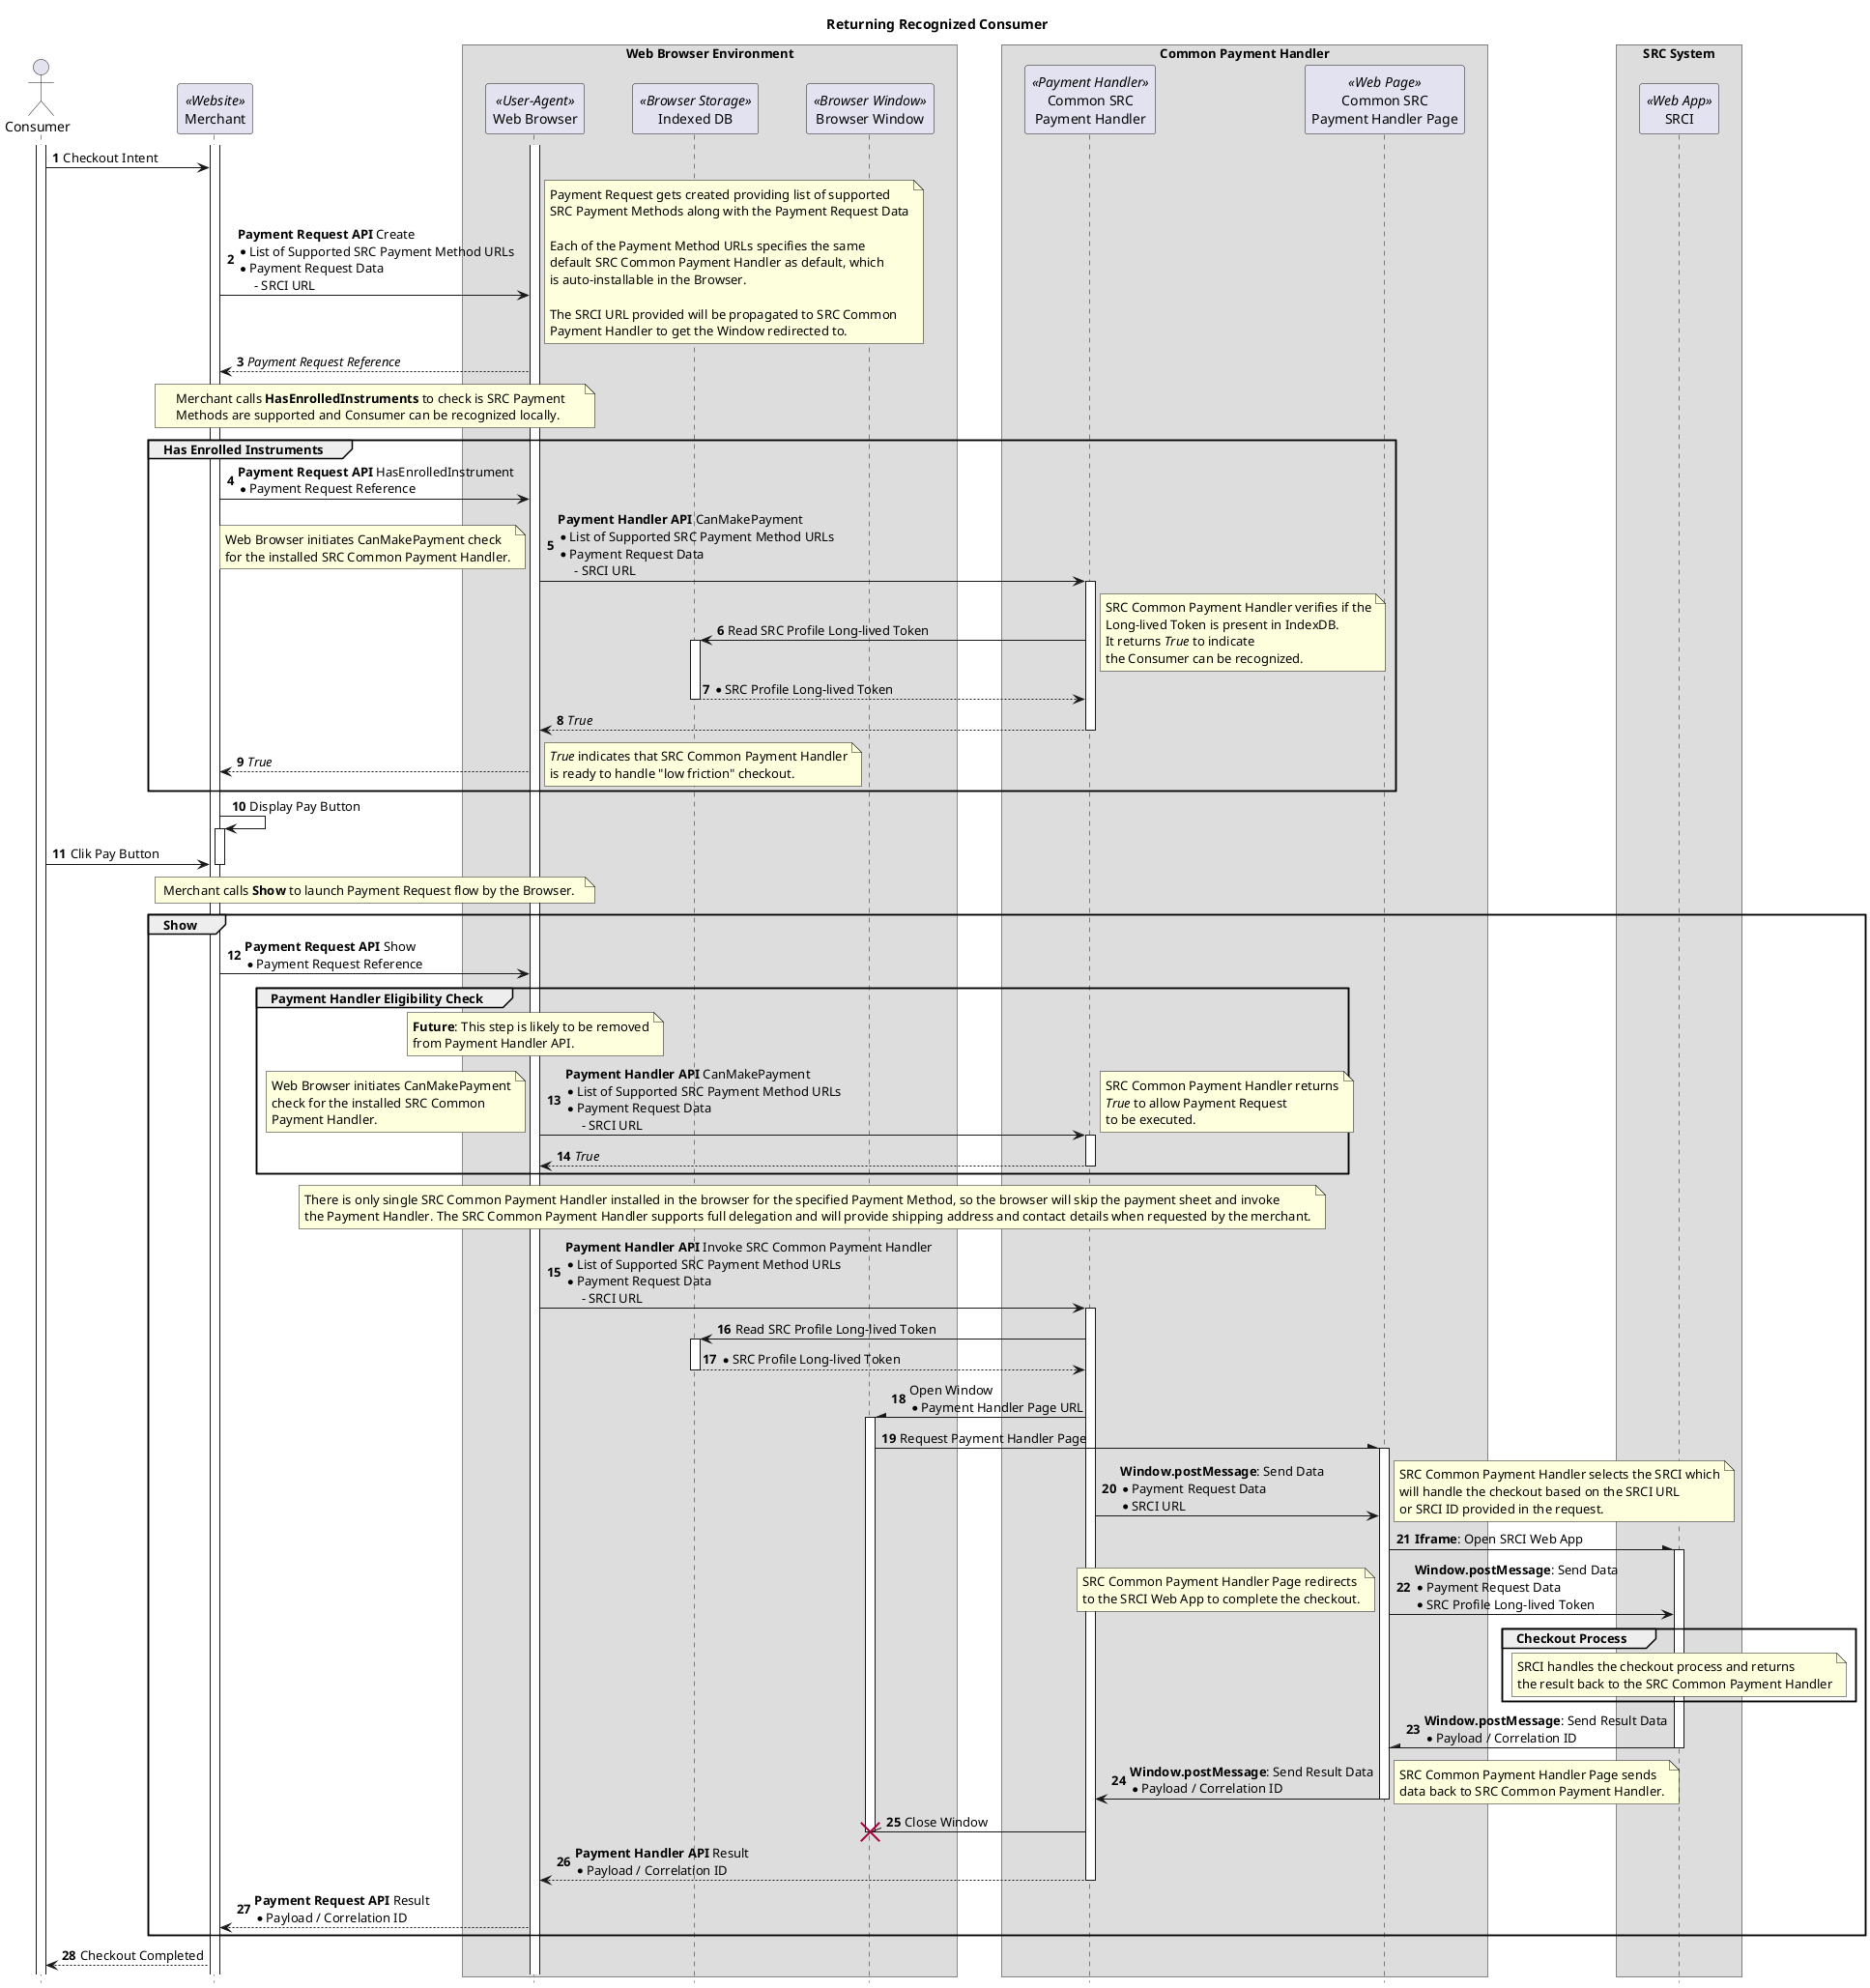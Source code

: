 @startuml

autonumber
hide footbox
skinparam ParticipantPadding 20
skinparam BoxPadding 10

title Returning Recognized Consumer

actor Consumer as Consumer
participant Merchant as Merchant <<Website>>

box "Web Browser Environment"
  participant "Web Browser" as Browser <<User-Agent>>
  participant "Indexed DB" as DB <<Browser Storage>>
  participant "Browser Window" as Window <<Browser Window>>
end box

box "Common Payment Handler"
  participant "Common SRC\nPayment Handler" as PH <<Payment Handler>>
  participant "Common SRC\nPayment Handler Page" as Page <<Web Page>>
end box

box "SRC System"
  participant "SRCI" as SRCI <<Web App>>
end box

activate Consumer
activate Merchant
activate Browser

Consumer->Merchant: Checkout Intent
Merchant->Browser: **Payment Request API** Create\n* List of Supported SRC Payment Method URLs\n* Payment Request Data\n     - SRCI URL
note right
  Payment Request gets created providing list of supported
  SRC Payment Methods along with the Payment Request Data

  Each of the Payment Method URLs specifies the same
  default SRC Common Payment Handler as default, which
  is auto-installable in the Browser.

  The SRCI URL provided will be propagated to SRC Common
  Payment Handler to get the Window redirected to.
end note
return //Payment Request Reference//

note over Merchant, Browser
  Merchant calls **HasEnrolledInstruments** to check is SRC Payment
  Methods are supported and Consumer can be recognized locally.
end note
group Has Enrolled Instruments
Merchant->Browser: **Payment Request API** HasEnrolledInstrument\n* Payment Request Reference
Browser->PH: **Payment Handler API** CanMakePayment\n* List of Supported SRC Payment Method URLs\n* Payment Request Data\n     - SRCI URL
activate PH
note left
  Web Browser initiates CanMakePayment check
  for the installed SRC Common Payment Handler.
end note
PH->DB: Read SRC Profile Long-lived Token
activate DB
note right
  SRC Common Payment Handler verifies if the
  Long-lived Token is present in IndexDB.
  It returns //True// to indicate
  the Consumer can be recognized.
end note
return * SRC Profile Long-lived Token
return //True//
Browser-->Merchant: //True//
note right
  //True// indicates that SRC Common Payment Handler
  is ready to handle "low friction" checkout.
end note
end group
Merchant->Merchant: Display Pay Button
activate Merchant
Consumer->Merchant: Clik Pay Button
deactivate Merchant
note over Merchant, Browser
  Merchant calls **Show** to launch Payment Request flow by the Browser. 
end note
group Show
Merchant->Browser: **Payment Request API** Show\n* Payment Request Reference

group Payment Handler Eligibility Check
note over Browser
  **Future**: This step is likely to be removed
  from Payment Handler API.
end note
Browser->PH: **Payment Handler API** CanMakePayment\n* List of Supported SRC Payment Method URLs\n* Payment Request Data\n     - SRCI URL
activate PH
note left
  Web Browser initiates CanMakePayment
  check for the installed SRC Common
  Payment Handler.
end note
note right
  SRC Common Payment Handler returns
  //True// to allow Payment Request
  to be executed.
end note
return //True//
end group

note over Browser, PH
  There is only single SRC Common Payment Handler installed in the browser for the specified Payment Method, so the browser will skip the payment sheet and invoke
  the Payment Handler. The SRC Common Payment Handler supports full delegation and will provide shipping address and contact details when requested by the merchant.
end note
Browser->PH: **Payment Handler API** Invoke SRC Common Payment Handler\n* List of Supported SRC Payment Method URLs\n* Payment Request Data\n     - SRCI URL
activate PH

PH->DB: Read SRC Profile Long-lived Token
activate DB
return * SRC Profile Long-lived Token

PH-\Window: Open Window\n* Payment Handler Page URL
activate Window

Window-\Page: Request Payment Handler Page
activate Page
PH->Page: **Window.postMessage**: Send Data\n* Payment Request Data\n* SRCI URL
note right
    SRC Common Payment Handler selects the SRCI which
    will handle the checkout based on the SRCI URL
    or SRCI ID provided in the request.
end note
Page-\SRCI: **Iframe**: Open SRCI Web App
activate SRCI
Page->SRCI: **Window.postMessage**: Send Data\n* Payment Request Data\n* SRC Profile Long-lived Token
note left
    SRC Common Payment Handler Page redirects
    to the SRCI Web App to complete the checkout.
end note

group Checkout Process
note over SRCI
    SRCI handles the checkout process and returns
    the result back to the SRC Common Payment Handler
end note
end group

SRCI-\Page: **Window.postMessage**: Send Result Data\n* Payload / Correlation ID
deactivate SRCI
Page->PH: **Window.postMessage**: Send Result Data\n* Payload / Correlation ID
deactivate Page
note right
    SRC Common Payment Handler Page sends
    data back to SRC Common Payment Handler.
end note
PH-\\Window!!: Close Window

PH-->Browser: **Payment Handler API** Result\n* Payload / Correlation ID
deactivate PH
Browser-->Merchant: **Payment Request API** Result\n* Payload / Correlation ID
end group

Merchant-->Consumer: Checkout Completed

@enduml
